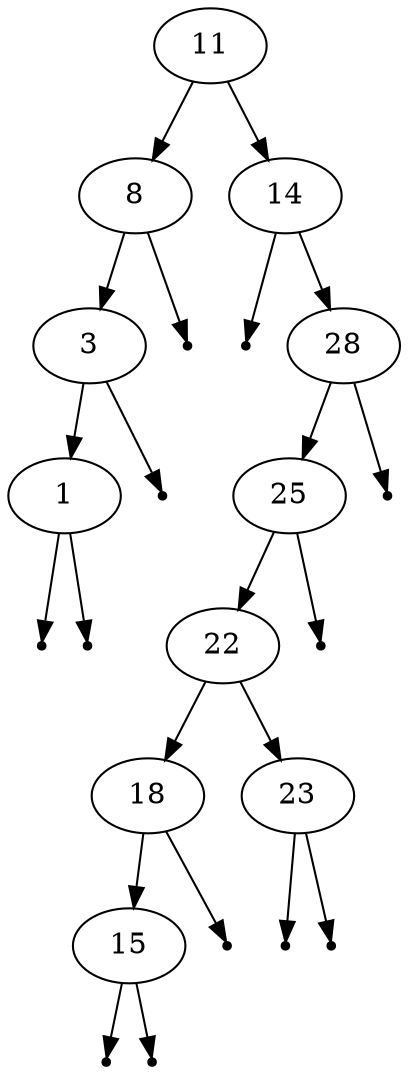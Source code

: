digraph { 
graph[ordering="out"]; 
11 -> 8;
8 -> 3;
3 -> 1;
null0[shape=point]
1 -> null0;
null1[shape=point]
1 -> null1;
null2[shape=point]
3 -> null2;
null3[shape=point]
8 -> null3;
11 -> 14;
null4[shape=point]
14 -> null4;
14 -> 28;
28 -> 25;
25 -> 22;
22 -> 18;
18 -> 15;
null5[shape=point]
15 -> null5;
null6[shape=point]
15 -> null6;
null7[shape=point]
18 -> null7;
22 -> 23;
null8[shape=point]
23 -> null8;
null9[shape=point]
23 -> null9;
null10[shape=point]
25 -> null10;
null11[shape=point]
28 -> null11;
}
